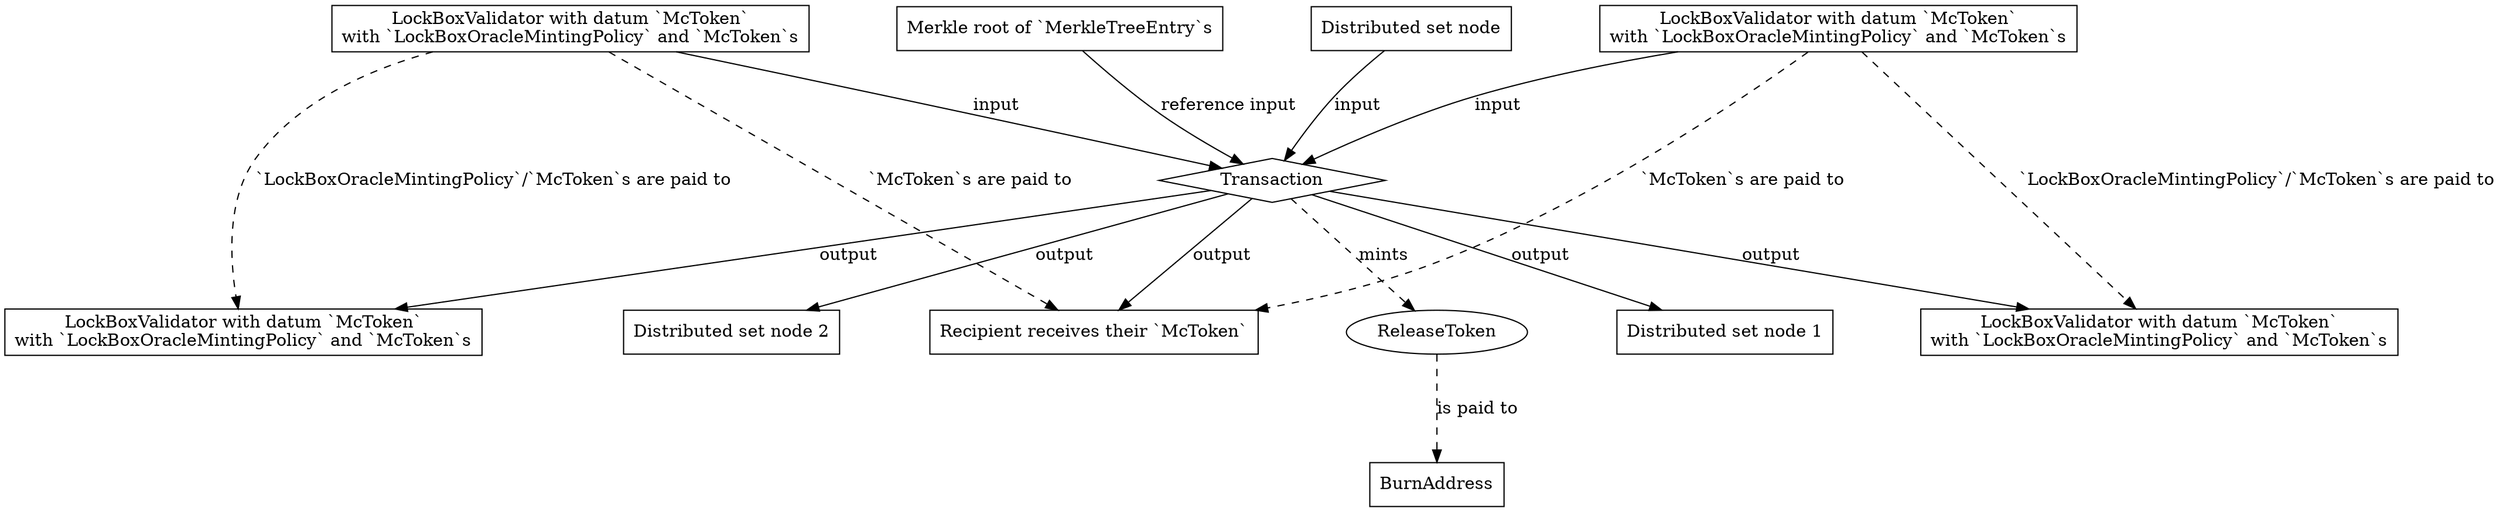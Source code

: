 strict digraph {
  node [shape=record]
  graph [nodesep="1", ranksep="1"]

  DistributedSetNode [ label = "Distributed set node"];
  MerkleRoot [ label = "Merkle root of `MerkleTreeEntry`s"];

  InputLockBoxValidator1 [label = "LockBoxValidator with datum `McToken`\nwith `LockBoxOracleMintingPolicy` and `McToken`s" ];
  InputLockBoxValidator2 [label = "LockBoxValidator with datum `McToken`\nwith `LockBoxOracleMintingPolicy` and `McToken`s" ] ;

  OutputLockBoxValidator1 [label = "LockBoxValidator with datum `McToken`\nwith `LockBoxOracleMintingPolicy` and `McToken`s" ];
  OutputLockBoxValidator2 [label = "LockBoxValidator with datum `McToken`\nwith `LockBoxOracleMintingPolicy` and `McToken`s" ];

  ReleaseToken [shape = ellipse ] ;
  BurnAddress ;

  Transaction [ shape=diamond ];

  DistributedSetNode1 [ label = "Distributed set node 1"];
  DistributedSetNode2 [ label = "Distributed set node 2"];

  Recipient [ label = "Recipient receives their `McToken`" ];

  MerkleRoot -> Transaction [label = "reference input"];
  DistributedSetNode -> Transaction [label = "input"];

  InputLockBoxValidator1 -> Transaction [label = "input"];
  InputLockBoxValidator2 -> Transaction [label = "input"];

  InputLockBoxValidator1 -> OutputLockBoxValidator1
    [ label="`LockBoxOracleMintingPolicy`/`McToken`s are paid to", style=dashed]
  InputLockBoxValidator2 -> OutputLockBoxValidator2
    [ label="`LockBoxOracleMintingPolicy`/`McToken`s are paid to", style=dashed]

  Transaction -> OutputLockBoxValidator1 [label = "output"];
  Transaction -> OutputLockBoxValidator2 [label = "output"];

  InputLockBoxValidator1 -> Recipient [label = "`McToken`s are paid to", style=dashed];
  InputLockBoxValidator2 -> Recipient [label = "`McToken`s are paid to", style=dashed];

  Transaction -> Recipient [ label = "output" ];

  Transaction -> DistributedSetNode1 [label = "output"];
  Transaction -> DistributedSetNode2 [label = "output"];

  Transaction -> ReleaseToken [ label = "mints", style=dashed ];
  ReleaseToken -> BurnAddress[ label = "is paid to", style=dashed ];
}
